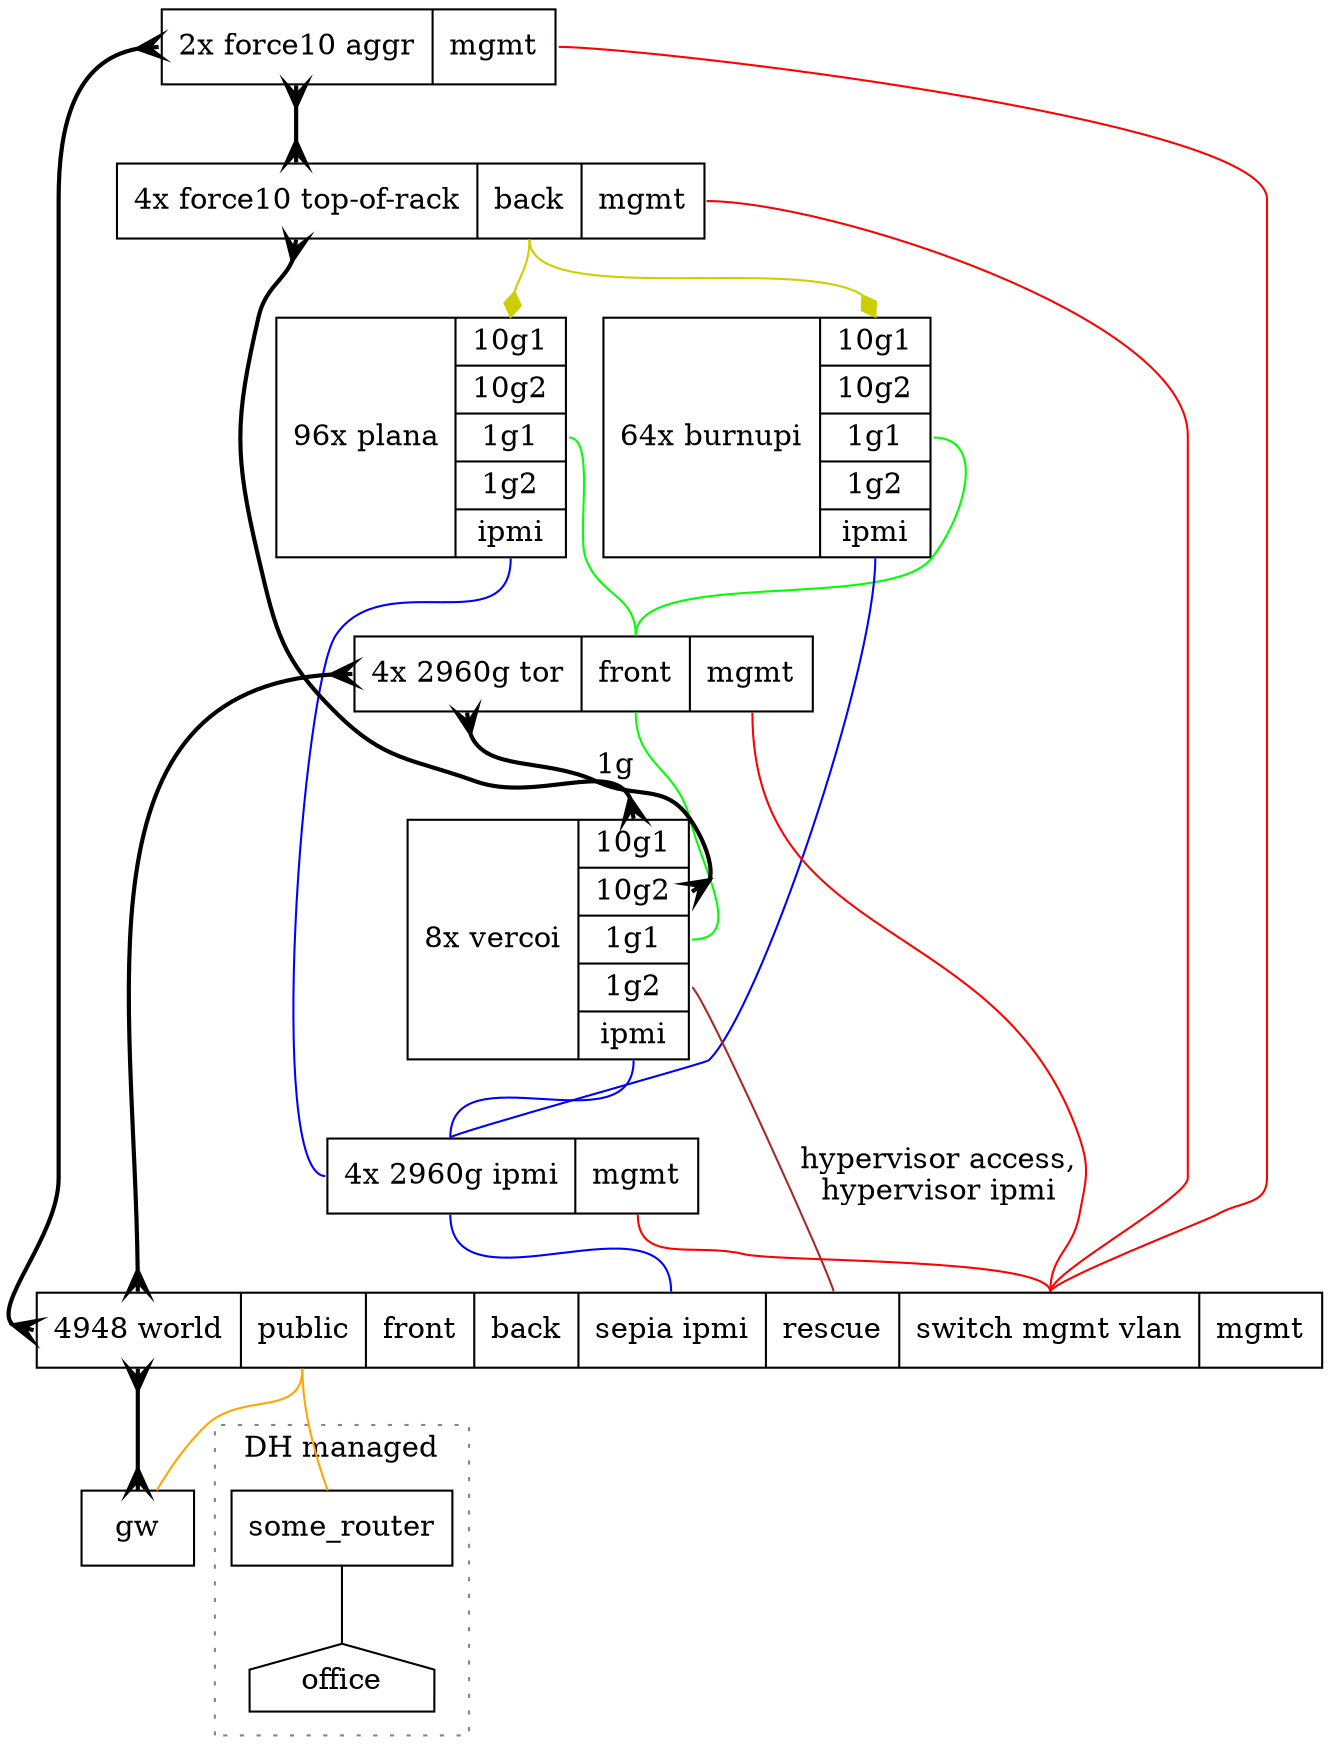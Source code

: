 digraph "new-sepia-network" {
  edge [arrowhead=none];
  node [shape=record];
  
  plana [label="96x plana|{<10g1>10g1|<10g2>10g2|<1g1>1g1|<1g2>1g2|<ipmi> ipmi}"];
  burnupi [label="64x burnupi|{<10g1>10g1|<10g2>10g2|<1g1>1g1|<1g2>1g2|<ipmi> ipmi}"];
  vercoi [label="8x vercoi|{<10g1>10g1|<10g2>10g2|<1g1>1g1|<1g2>1g2|<ipmi>ipmi}"];
  gw [label="gw"];
  
  force10_tor [label="<tor>4x force10 top-of-rack|<back> back|<mgmt> mgmt"];
  force10_interconnect [label="<ic>2x force10 aggr|<mgmt> mgmt"];
  
  force10_interconnect:ic -> force10_tor:tor [weight=100, dir=both, arrowhead=crow, arrowtail=crow, style=bold];
  
  force10_interconnect:ic -> world:trunk [weight=100, dir=both, arrowhead=crow, arrowtail=crow, style=bold];
  
  subgraph front {
    edge [color=yellow3, arrowhead=diamond];
    
    force10_tor:back -> plana:"10g1";
    force10_tor:back -> burnupi:"10g1";
  }
  force10_tor:tor -> vercoi:"10g1" [weight=100, dir=both, arrowhead=crow, arrowtail=crow, style=bold];
  
  slow [label="<tor>4x 2960g tor|<front> front|<mgmt> mgmt"];
  slow:tor -> world:trunk [weight=100, dir=both, arrowhead=crow, arrowtail=crow, style=bold];
  
  ipmi [label="<sepia_ipmi>4x 2960g ipmi|<mgmt> mgmt"];
  
  world [label="<trunk>4948 world|<pub> public|<front> front|<back> back|<sepia_ipmi> sepia ipmi|<rescue> rescue|<switch_mgmt> switch mgmt vlan|<mgmt> mgmt"];
  
  subgraph cluster_dh_managed {
    label="DH managed";
    style=dotted;
    color=gray52;
    
    some_router;
    office [shape=house];
  }
  
  subgraph sepia_ipmi {
    edge [color=blue];
    
    plana:ipmi -> ipmi:sepia_ipmi;
    burnupi:ipmi -> ipmi:sepia_ipmi;
    vercoi:ipmi -> ipmi:sepia_ipmi;
    ipmi:sepia_ipmi -> world:sepia_ipmi;
  }
  
  subgraph switch_mgmt {
    edge [color=red];
    
    force10_tor:mgmt -> world:switch_mgmt;
    force10_interconnect:mgmt -> world:switch_mgmt;
    slow:mgmt -> world:switch_mgmt;
    ipmi:mgmt -> world:switch_mgmt;
  }
  
  subgraph back {
    edge [color=green, dir=front, arrowtail=diamond];
    
    plana:"1g1" -> slow:front;
    burnupi:"1g1" -> slow:front;
    vercoi:"1g1" -> slow:front;
  }

  slow:tor -> vercoi:"10g2" [weight=100, dir=both, arrowhead=crow, arrowtail=crow, style=bold, label="1g"];
  
  subgraph pub {
    edge [color=orange1];
    
    world:trunk -> gw [weight=100, dir=both, arrowhead=crow, arrowtail=crow, color=black, style=bold];
    world:pub -> gw;
    world:pub -> some_router;
  }
  
  some_router -> office;
  
  subgraph rescue {
    edge [color=brown];
    
    vercoi:"1g2" -> world:rescue [label="hypervisor access,\nhypervisor ipmi"];
  }
}
